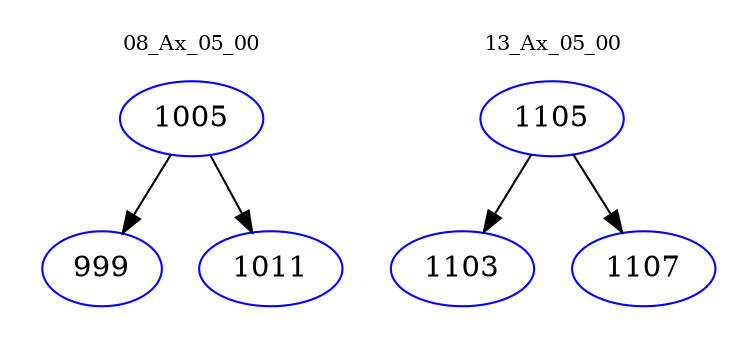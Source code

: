digraph{
subgraph cluster_0 {
color = white
label = "08_Ax_05_00";
fontsize=10;
T0_1005 [label="1005", color="blue"]
T0_1005 -> T0_999 [color="black"]
T0_999 [label="999", color="blue"]
T0_1005 -> T0_1011 [color="black"]
T0_1011 [label="1011", color="blue"]
}
subgraph cluster_1 {
color = white
label = "13_Ax_05_00";
fontsize=10;
T1_1105 [label="1105", color="blue"]
T1_1105 -> T1_1103 [color="black"]
T1_1103 [label="1103", color="blue"]
T1_1105 -> T1_1107 [color="black"]
T1_1107 [label="1107", color="blue"]
}
}

